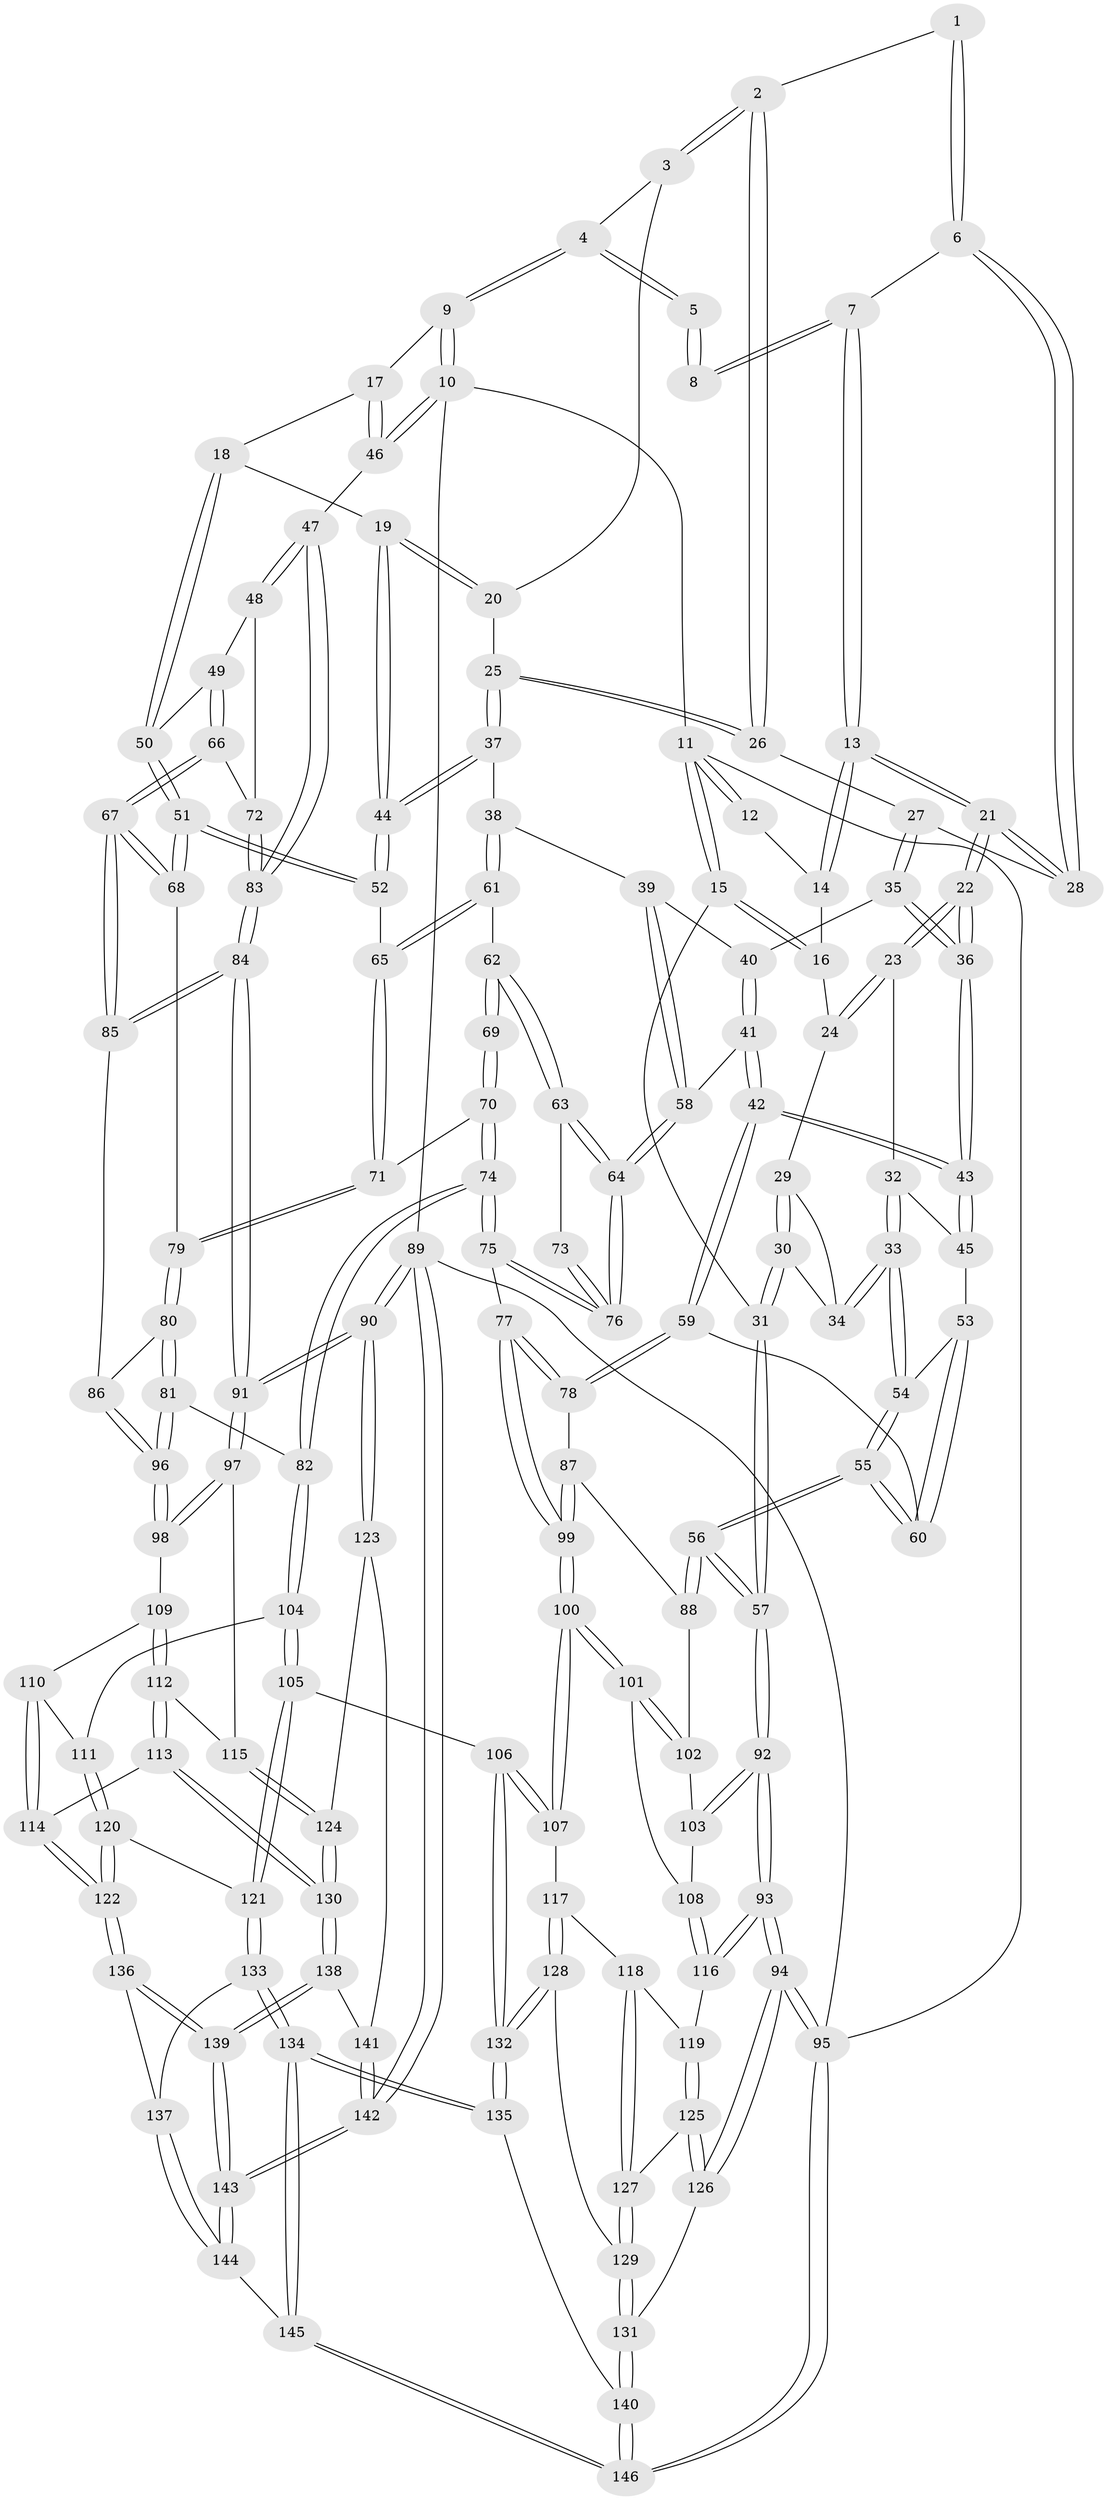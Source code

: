 // coarse degree distribution, {3: 0.3620689655172414, 5: 0.22413793103448276, 2: 0.05172413793103448, 8: 0.05172413793103448, 4: 0.1896551724137931, 7: 0.034482758620689655, 6: 0.08620689655172414}
// Generated by graph-tools (version 1.1) at 2025/06/03/04/25 22:06:23]
// undirected, 146 vertices, 362 edges
graph export_dot {
graph [start="1"]
  node [color=gray90,style=filled];
  1 [pos="+0.3909647022524809+0"];
  2 [pos="+0.44003459799859673+0.10172540259220438"];
  3 [pos="+0.5338603344614304+0"];
  4 [pos="+0.6008219077925547+0"];
  5 [pos="+0.34849284985393597+0"];
  6 [pos="+0.35212432954179984+0.11072883139004726"];
  7 [pos="+0.2624960762405584+0"];
  8 [pos="+0.25262224088271584+0"];
  9 [pos="+0.8116089969316459+0"];
  10 [pos="+1+0"];
  11 [pos="+0+0"];
  12 [pos="+0.198853984776393+0"];
  13 [pos="+0.2214642906521278+0.14265635092691453"];
  14 [pos="+0.12644598792556744+0.037060061344650376"];
  15 [pos="+0+0"];
  16 [pos="+0.08075595631870232+0.07523312646107203"];
  17 [pos="+0.7846395243440248+0.09049871480745726"];
  18 [pos="+0.7844095645137414+0.09175087610281081"];
  19 [pos="+0.737865347853626+0.12975882481562806"];
  20 [pos="+0.5607636720699184+0.09122483536043266"];
  21 [pos="+0.2215076655481188+0.14290245036468577"];
  22 [pos="+0.20925134061095962+0.16650606135079893"];
  23 [pos="+0.1589769487676334+0.17422883287628638"];
  24 [pos="+0.08427396683935597+0.1296507564582125"];
  25 [pos="+0.5319941181077836+0.1790239466616178"];
  26 [pos="+0.43553794889743314+0.11241120632086024"];
  27 [pos="+0.3868027701419177+0.13276933107153957"];
  28 [pos="+0.3534867619933646+0.11622795742783945"];
  29 [pos="+0.04165378880541716+0.14975991062560143"];
  30 [pos="+0+0.16449600272011894"];
  31 [pos="+0+0.1421318085666511"];
  32 [pos="+0.12908282735076912+0.20880664641454408"];
  33 [pos="+0.08612909702124372+0.2555733853904075"];
  34 [pos="+0.07967538006235936+0.2500753391827869"];
  35 [pos="+0.3838059596989328+0.17799819118400156"];
  36 [pos="+0.2576915205985494+0.2724236080093602"];
  37 [pos="+0.5453264177675258+0.20287918914458336"];
  38 [pos="+0.49840221549566477+0.25667120863216863"];
  39 [pos="+0.47480656025913676+0.2576112759734025"];
  40 [pos="+0.39332972045688314+0.19850856366017125"];
  41 [pos="+0.36591194368633956+0.32308437860955785"];
  42 [pos="+0.27196362401253465+0.3266780847076586"];
  43 [pos="+0.2583177835976472+0.2795199616232353"];
  44 [pos="+0.656759890710338+0.21928269771789327"];
  45 [pos="+0.16524647562085118+0.27955715807778225"];
  46 [pos="+1+0.18301681025279057"];
  47 [pos="+1+0.20710425552910341"];
  48 [pos="+0.9777363223892634+0.24447893346626948"];
  49 [pos="+0.9032851771425419+0.2336685437387207"];
  50 [pos="+0.8679555784799559+0.21825631456589958"];
  51 [pos="+0.7965697526544606+0.35138882570305174"];
  52 [pos="+0.664020899420316+0.29825698475967494"];
  53 [pos="+0.11363374971047152+0.2837853541114026"];
  54 [pos="+0.08529873540113639+0.2732979846698403"];
  55 [pos="+0.021540970882638816+0.37180845573183924"];
  56 [pos="+0+0.48352539203668615"];
  57 [pos="+0+0.5001540858951588"];
  58 [pos="+0.377608722474343+0.32693712942095793"];
  59 [pos="+0.2531005005512305+0.36322999417239843"];
  60 [pos="+0.17408317169788393+0.34378005484102014"];
  61 [pos="+0.5024581430988476+0.2740518097241177"];
  62 [pos="+0.5038088704597888+0.28441451251162303"];
  63 [pos="+0.4823079264307215+0.3443464055828132"];
  64 [pos="+0.4502297794908546+0.40911053572011463"];
  65 [pos="+0.642234649913241+0.33741209091304053"];
  66 [pos="+0.9086416905464265+0.40346653267993354"];
  67 [pos="+0.8660124117035863+0.4253740230523206"];
  68 [pos="+0.8015019376574615+0.36958892005013416"];
  69 [pos="+0.5491237915970556+0.3368497095331427"];
  70 [pos="+0.6245541744998808+0.3716291531245034"];
  71 [pos="+0.6278147801930383+0.36838908016669525"];
  72 [pos="+0.9524546539925167+0.4006315514857131"];
  73 [pos="+0.5344737557807236+0.3463994087889825"];
  74 [pos="+0.5460746813330228+0.5371585853145745"];
  75 [pos="+0.4809330700180025+0.528745118588381"];
  76 [pos="+0.4570251543674302+0.4285717207396762"];
  77 [pos="+0.44853141046802014+0.5426802738328708"];
  78 [pos="+0.2486010703388049+0.3973187760658036"];
  79 [pos="+0.7376882533054631+0.4278169630371281"];
  80 [pos="+0.7358252795209748+0.442700642051328"];
  81 [pos="+0.6656336636254979+0.5794693377644201"];
  82 [pos="+0.5979516035988595+0.576737282508721"];
  83 [pos="+1+0.48755047599196183"];
  84 [pos="+1+0.662727413900986"];
  85 [pos="+0.858457632855587+0.5005619075588681"];
  86 [pos="+0.8509368463458244+0.5058491881760246"];
  87 [pos="+0.14649752727208415+0.5195978200332212"];
  88 [pos="+0.10369737799449029+0.5202163338180323"];
  89 [pos="+1+1"];
  90 [pos="+1+0.7784497739306871"];
  91 [pos="+1+0.7513735731355224"];
  92 [pos="+0+0.5989047918445698"];
  93 [pos="+0+0.7804799642772272"];
  94 [pos="+0+0.7962787283319261"];
  95 [pos="+0+1"];
  96 [pos="+0.7488560186286161+0.6097232194998952"];
  97 [pos="+0.83588717761411+0.6832591101308342"];
  98 [pos="+0.766235757571831+0.6362796436352487"];
  99 [pos="+0.31647823508011896+0.6739071166877627"];
  100 [pos="+0.3163096447504084+0.6754728462953031"];
  101 [pos="+0.14906416742927495+0.709296468396128"];
  102 [pos="+0.11137066183142749+0.6431479351225458"];
  103 [pos="+0.09081681346863166+0.692081616345821"];
  104 [pos="+0.5862781722125042+0.6831054740525669"];
  105 [pos="+0.42047977739513903+0.7701176688594245"];
  106 [pos="+0.3245780089491965+0.7058124097400965"];
  107 [pos="+0.31945985320940334+0.6953526114112182"];
  108 [pos="+0.11589064733158919+0.7308035169860385"];
  109 [pos="+0.7311237442257602+0.7189182024914365"];
  110 [pos="+0.6854584582166805+0.7466103459595285"];
  111 [pos="+0.5906928402835372+0.706200118900562"];
  112 [pos="+0.7377223692684709+0.7995269424947582"];
  113 [pos="+0.7237330392940141+0.8354836700882144"];
  114 [pos="+0.671322014877203+0.8333934477829209"];
  115 [pos="+0.808926255781064+0.7600542003442341"];
  116 [pos="+0.1114681153077338+0.7395607091612189"];
  117 [pos="+0.21273516377245474+0.7761741402247938"];
  118 [pos="+0.20204415075048862+0.7794762260314447"];
  119 [pos="+0.12050364763349405+0.7694136783043004"];
  120 [pos="+0.588130892450823+0.7850849268206488"];
  121 [pos="+0.46115214715055997+0.821176013760906"];
  122 [pos="+0.6327327095899723+0.842726399636321"];
  123 [pos="+0.8407713874177166+0.8508834573107136"];
  124 [pos="+0.8240837607329085+0.843517937160372"];
  125 [pos="+0.11314738315984635+0.8040701746015662"];
  126 [pos="+0.04327784979275196+0.8582782827554731"];
  127 [pos="+0.1523927273853789+0.824749795955384"];
  128 [pos="+0.19456434315796753+0.8612220332450727"];
  129 [pos="+0.16780978345658643+0.865881983527594"];
  130 [pos="+0.7419037643897264+0.8504311234941747"];
  131 [pos="+0.12155164139897162+0.9210290867074133"];
  132 [pos="+0.2931728141149116+0.8975278624527836"];
  133 [pos="+0.4637064854716866+0.8680936480797481"];
  134 [pos="+0.3275275663080406+0.9848236806631963"];
  135 [pos="+0.30273666758726314+0.9412803147349406"];
  136 [pos="+0.6270059071493467+0.8590974967927035"];
  137 [pos="+0.5267304055554776+0.920828252887526"];
  138 [pos="+0.7450663932813268+0.8855279236628502"];
  139 [pos="+0.7067536750255222+1"];
  140 [pos="+0.12414108830831995+0.9294259886008949"];
  141 [pos="+0.8263585025821656+0.9267549669553152"];
  142 [pos="+0.8762287242142565+1"];
  143 [pos="+0.7206894526498564+1"];
  144 [pos="+0.549657254573756+1"];
  145 [pos="+0.34145203762208565+1"];
  146 [pos="+0.057856884603697145+1"];
  1 -- 2;
  1 -- 6;
  1 -- 6;
  2 -- 3;
  2 -- 3;
  2 -- 26;
  2 -- 26;
  3 -- 4;
  3 -- 20;
  4 -- 5;
  4 -- 5;
  4 -- 9;
  4 -- 9;
  5 -- 8;
  5 -- 8;
  6 -- 7;
  6 -- 28;
  6 -- 28;
  7 -- 8;
  7 -- 8;
  7 -- 13;
  7 -- 13;
  9 -- 10;
  9 -- 10;
  9 -- 17;
  10 -- 11;
  10 -- 46;
  10 -- 46;
  10 -- 89;
  11 -- 12;
  11 -- 12;
  11 -- 15;
  11 -- 15;
  11 -- 95;
  12 -- 14;
  13 -- 14;
  13 -- 14;
  13 -- 21;
  13 -- 21;
  14 -- 16;
  15 -- 16;
  15 -- 16;
  15 -- 31;
  16 -- 24;
  17 -- 18;
  17 -- 46;
  17 -- 46;
  18 -- 19;
  18 -- 50;
  18 -- 50;
  19 -- 20;
  19 -- 20;
  19 -- 44;
  19 -- 44;
  20 -- 25;
  21 -- 22;
  21 -- 22;
  21 -- 28;
  21 -- 28;
  22 -- 23;
  22 -- 23;
  22 -- 36;
  22 -- 36;
  23 -- 24;
  23 -- 24;
  23 -- 32;
  24 -- 29;
  25 -- 26;
  25 -- 26;
  25 -- 37;
  25 -- 37;
  26 -- 27;
  27 -- 28;
  27 -- 35;
  27 -- 35;
  29 -- 30;
  29 -- 30;
  29 -- 34;
  30 -- 31;
  30 -- 31;
  30 -- 34;
  31 -- 57;
  31 -- 57;
  32 -- 33;
  32 -- 33;
  32 -- 45;
  33 -- 34;
  33 -- 34;
  33 -- 54;
  33 -- 54;
  35 -- 36;
  35 -- 36;
  35 -- 40;
  36 -- 43;
  36 -- 43;
  37 -- 38;
  37 -- 44;
  37 -- 44;
  38 -- 39;
  38 -- 61;
  38 -- 61;
  39 -- 40;
  39 -- 58;
  39 -- 58;
  40 -- 41;
  40 -- 41;
  41 -- 42;
  41 -- 42;
  41 -- 58;
  42 -- 43;
  42 -- 43;
  42 -- 59;
  42 -- 59;
  43 -- 45;
  43 -- 45;
  44 -- 52;
  44 -- 52;
  45 -- 53;
  46 -- 47;
  47 -- 48;
  47 -- 48;
  47 -- 83;
  47 -- 83;
  48 -- 49;
  48 -- 72;
  49 -- 50;
  49 -- 66;
  49 -- 66;
  50 -- 51;
  50 -- 51;
  51 -- 52;
  51 -- 52;
  51 -- 68;
  51 -- 68;
  52 -- 65;
  53 -- 54;
  53 -- 60;
  53 -- 60;
  54 -- 55;
  54 -- 55;
  55 -- 56;
  55 -- 56;
  55 -- 60;
  55 -- 60;
  56 -- 57;
  56 -- 57;
  56 -- 88;
  56 -- 88;
  57 -- 92;
  57 -- 92;
  58 -- 64;
  58 -- 64;
  59 -- 60;
  59 -- 78;
  59 -- 78;
  61 -- 62;
  61 -- 65;
  61 -- 65;
  62 -- 63;
  62 -- 63;
  62 -- 69;
  62 -- 69;
  63 -- 64;
  63 -- 64;
  63 -- 73;
  64 -- 76;
  64 -- 76;
  65 -- 71;
  65 -- 71;
  66 -- 67;
  66 -- 67;
  66 -- 72;
  67 -- 68;
  67 -- 68;
  67 -- 85;
  67 -- 85;
  68 -- 79;
  69 -- 70;
  69 -- 70;
  70 -- 71;
  70 -- 74;
  70 -- 74;
  71 -- 79;
  71 -- 79;
  72 -- 83;
  72 -- 83;
  73 -- 76;
  73 -- 76;
  74 -- 75;
  74 -- 75;
  74 -- 82;
  74 -- 82;
  75 -- 76;
  75 -- 76;
  75 -- 77;
  77 -- 78;
  77 -- 78;
  77 -- 99;
  77 -- 99;
  78 -- 87;
  79 -- 80;
  79 -- 80;
  80 -- 81;
  80 -- 81;
  80 -- 86;
  81 -- 82;
  81 -- 96;
  81 -- 96;
  82 -- 104;
  82 -- 104;
  83 -- 84;
  83 -- 84;
  84 -- 85;
  84 -- 85;
  84 -- 91;
  84 -- 91;
  85 -- 86;
  86 -- 96;
  86 -- 96;
  87 -- 88;
  87 -- 99;
  87 -- 99;
  88 -- 102;
  89 -- 90;
  89 -- 90;
  89 -- 142;
  89 -- 142;
  89 -- 95;
  90 -- 91;
  90 -- 91;
  90 -- 123;
  90 -- 123;
  91 -- 97;
  91 -- 97;
  92 -- 93;
  92 -- 93;
  92 -- 103;
  92 -- 103;
  93 -- 94;
  93 -- 94;
  93 -- 116;
  93 -- 116;
  94 -- 95;
  94 -- 95;
  94 -- 126;
  94 -- 126;
  95 -- 146;
  95 -- 146;
  96 -- 98;
  96 -- 98;
  97 -- 98;
  97 -- 98;
  97 -- 115;
  98 -- 109;
  99 -- 100;
  99 -- 100;
  100 -- 101;
  100 -- 101;
  100 -- 107;
  100 -- 107;
  101 -- 102;
  101 -- 102;
  101 -- 108;
  102 -- 103;
  103 -- 108;
  104 -- 105;
  104 -- 105;
  104 -- 111;
  105 -- 106;
  105 -- 121;
  105 -- 121;
  106 -- 107;
  106 -- 107;
  106 -- 132;
  106 -- 132;
  107 -- 117;
  108 -- 116;
  108 -- 116;
  109 -- 110;
  109 -- 112;
  109 -- 112;
  110 -- 111;
  110 -- 114;
  110 -- 114;
  111 -- 120;
  111 -- 120;
  112 -- 113;
  112 -- 113;
  112 -- 115;
  113 -- 114;
  113 -- 130;
  113 -- 130;
  114 -- 122;
  114 -- 122;
  115 -- 124;
  115 -- 124;
  116 -- 119;
  117 -- 118;
  117 -- 128;
  117 -- 128;
  118 -- 119;
  118 -- 127;
  118 -- 127;
  119 -- 125;
  119 -- 125;
  120 -- 121;
  120 -- 122;
  120 -- 122;
  121 -- 133;
  121 -- 133;
  122 -- 136;
  122 -- 136;
  123 -- 124;
  123 -- 141;
  124 -- 130;
  124 -- 130;
  125 -- 126;
  125 -- 126;
  125 -- 127;
  126 -- 131;
  127 -- 129;
  127 -- 129;
  128 -- 129;
  128 -- 132;
  128 -- 132;
  129 -- 131;
  129 -- 131;
  130 -- 138;
  130 -- 138;
  131 -- 140;
  131 -- 140;
  132 -- 135;
  132 -- 135;
  133 -- 134;
  133 -- 134;
  133 -- 137;
  134 -- 135;
  134 -- 135;
  134 -- 145;
  134 -- 145;
  135 -- 140;
  136 -- 137;
  136 -- 139;
  136 -- 139;
  137 -- 144;
  137 -- 144;
  138 -- 139;
  138 -- 139;
  138 -- 141;
  139 -- 143;
  139 -- 143;
  140 -- 146;
  140 -- 146;
  141 -- 142;
  141 -- 142;
  142 -- 143;
  142 -- 143;
  143 -- 144;
  143 -- 144;
  144 -- 145;
  145 -- 146;
  145 -- 146;
}
